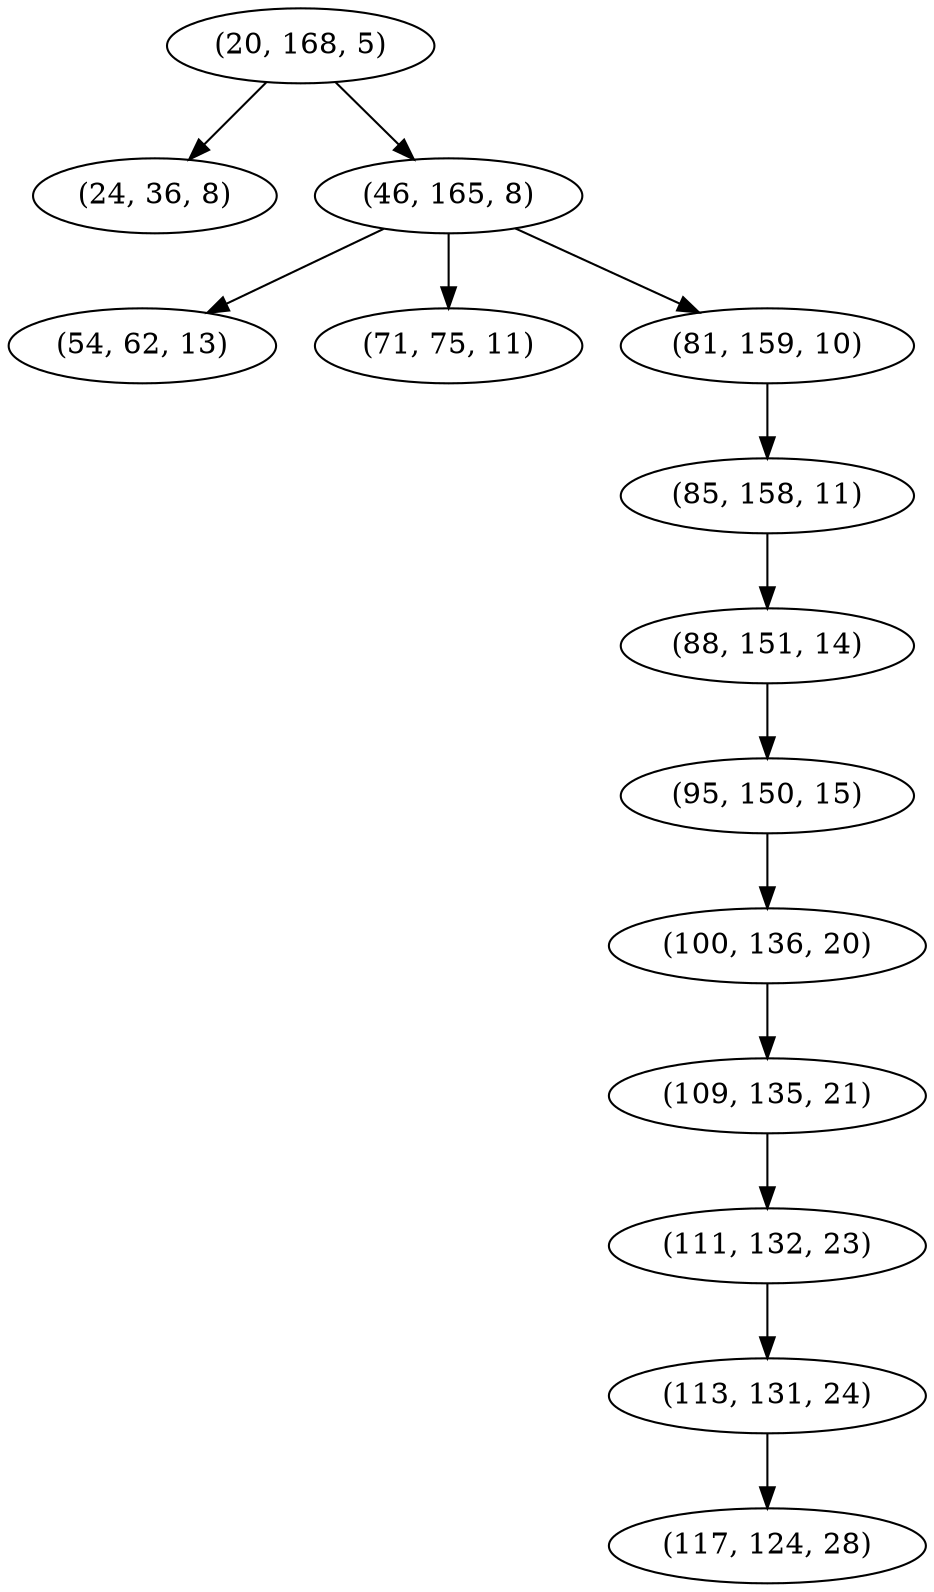 digraph tree {
    "(20, 168, 5)";
    "(24, 36, 8)";
    "(46, 165, 8)";
    "(54, 62, 13)";
    "(71, 75, 11)";
    "(81, 159, 10)";
    "(85, 158, 11)";
    "(88, 151, 14)";
    "(95, 150, 15)";
    "(100, 136, 20)";
    "(109, 135, 21)";
    "(111, 132, 23)";
    "(113, 131, 24)";
    "(117, 124, 28)";
    "(20, 168, 5)" -> "(24, 36, 8)";
    "(20, 168, 5)" -> "(46, 165, 8)";
    "(46, 165, 8)" -> "(54, 62, 13)";
    "(46, 165, 8)" -> "(71, 75, 11)";
    "(46, 165, 8)" -> "(81, 159, 10)";
    "(81, 159, 10)" -> "(85, 158, 11)";
    "(85, 158, 11)" -> "(88, 151, 14)";
    "(88, 151, 14)" -> "(95, 150, 15)";
    "(95, 150, 15)" -> "(100, 136, 20)";
    "(100, 136, 20)" -> "(109, 135, 21)";
    "(109, 135, 21)" -> "(111, 132, 23)";
    "(111, 132, 23)" -> "(113, 131, 24)";
    "(113, 131, 24)" -> "(117, 124, 28)";
}
